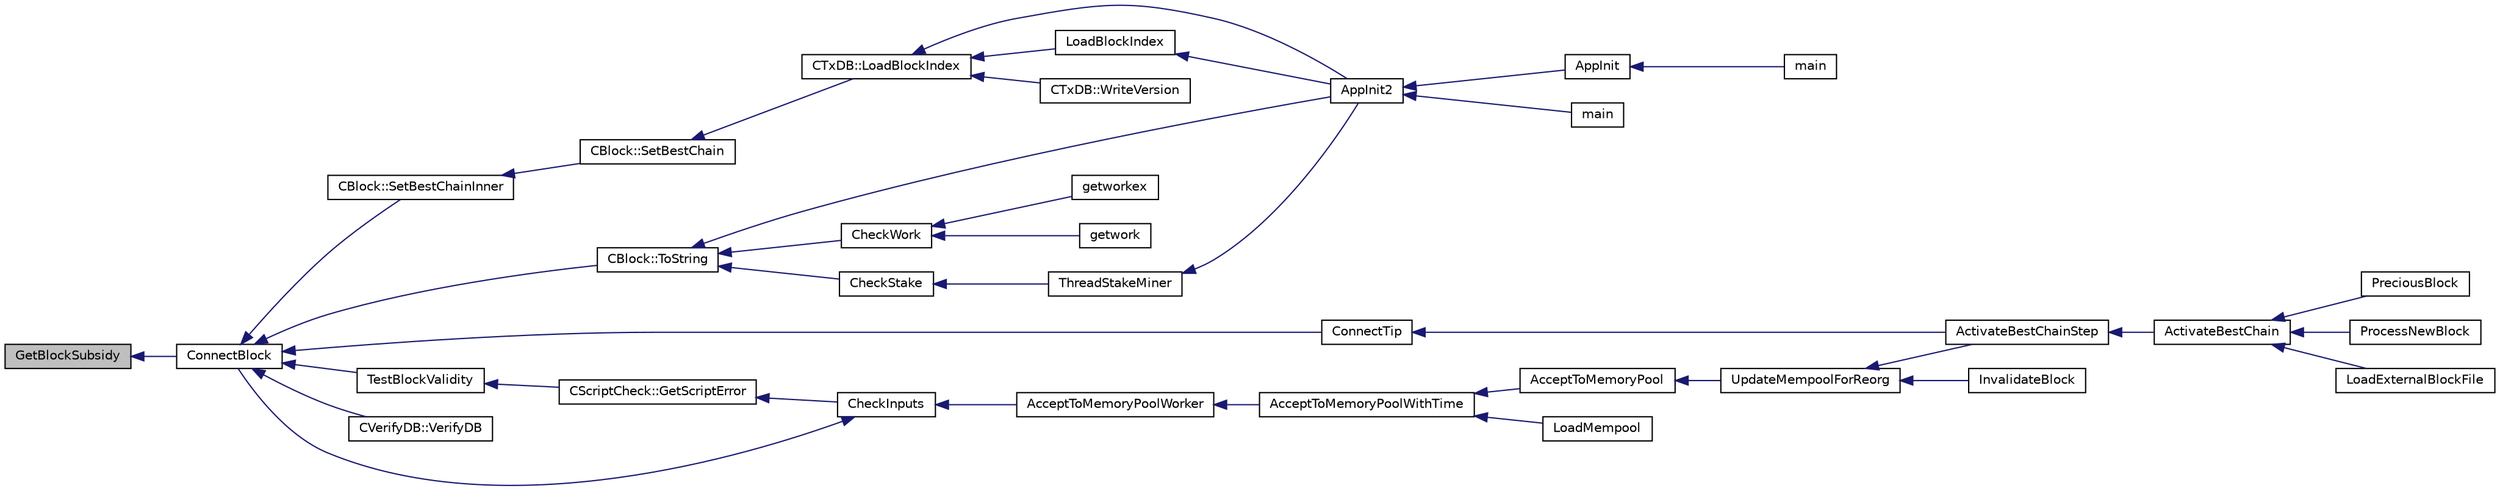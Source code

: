 digraph "GetBlockSubsidy"
{
  edge [fontname="Helvetica",fontsize="10",labelfontname="Helvetica",labelfontsize="10"];
  node [fontname="Helvetica",fontsize="10",shape=record];
  rankdir="LR";
  Node3327 [label="GetBlockSubsidy",height=0.2,width=0.4,color="black", fillcolor="grey75", style="filled", fontcolor="black"];
  Node3327 -> Node3328 [dir="back",color="midnightblue",fontsize="10",style="solid",fontname="Helvetica"];
  Node3328 [label="ConnectBlock",height=0.2,width=0.4,color="black", fillcolor="white", style="filled",URL="$dd/d7d/validation_8cpp.html#afafbb35ee38b98e832fcb8b159942055",tooltip="Apply the effects of this block (with given index) on the UTXO set represented by coins..."];
  Node3328 -> Node3329 [dir="back",color="midnightblue",fontsize="10",style="solid",fontname="Helvetica"];
  Node3329 [label="CBlock::SetBestChainInner",height=0.2,width=0.4,color="black", fillcolor="white", style="filled",URL="$d3/d51/class_c_block.html#a82c90ccbecf89a38ff56d8429514e2c2"];
  Node3329 -> Node3330 [dir="back",color="midnightblue",fontsize="10",style="solid",fontname="Helvetica"];
  Node3330 [label="CBlock::SetBestChain",height=0.2,width=0.4,color="black", fillcolor="white", style="filled",URL="$d3/d51/class_c_block.html#a6e308b2d75d1cfc4a75eda36feb60ca1"];
  Node3330 -> Node3331 [dir="back",color="midnightblue",fontsize="10",style="solid",fontname="Helvetica"];
  Node3331 [label="CTxDB::LoadBlockIndex",height=0.2,width=0.4,color="black", fillcolor="white", style="filled",URL="$d9/d8d/class_c_tx_d_b.html#abcb9df0821d996f811f6604b452a26a0"];
  Node3331 -> Node3332 [dir="back",color="midnightblue",fontsize="10",style="solid",fontname="Helvetica"];
  Node3332 [label="AppInit2",height=0.2,width=0.4,color="black", fillcolor="white", style="filled",URL="$d8/dc0/init_8h.html#a1a4c1bfbf6ba1db77e988b89b9cadfd3",tooltip="Initialize ion. "];
  Node3332 -> Node3333 [dir="back",color="midnightblue",fontsize="10",style="solid",fontname="Helvetica"];
  Node3333 [label="AppInit",height=0.2,width=0.4,color="black", fillcolor="white", style="filled",URL="$d4/d35/iond_8cpp.html#ac59316b767e6984e1285f0531275286b"];
  Node3333 -> Node3334 [dir="back",color="midnightblue",fontsize="10",style="solid",fontname="Helvetica"];
  Node3334 [label="main",height=0.2,width=0.4,color="black", fillcolor="white", style="filled",URL="$d4/d35/iond_8cpp.html#a0ddf1224851353fc92bfbff6f499fa97"];
  Node3332 -> Node3335 [dir="back",color="midnightblue",fontsize="10",style="solid",fontname="Helvetica"];
  Node3335 [label="main",height=0.2,width=0.4,color="black", fillcolor="white", style="filled",URL="$d5/d2d/ion_8cpp.html#a0ddf1224851353fc92bfbff6f499fa97"];
  Node3331 -> Node3336 [dir="back",color="midnightblue",fontsize="10",style="solid",fontname="Helvetica"];
  Node3336 [label="LoadBlockIndex",height=0.2,width=0.4,color="black", fillcolor="white", style="filled",URL="$d4/dbf/main_8h.html#a367f303d34b8a5501ac4d77bebab578c"];
  Node3336 -> Node3332 [dir="back",color="midnightblue",fontsize="10",style="solid",fontname="Helvetica"];
  Node3331 -> Node3337 [dir="back",color="midnightblue",fontsize="10",style="solid",fontname="Helvetica"];
  Node3337 [label="CTxDB::WriteVersion",height=0.2,width=0.4,color="black", fillcolor="white", style="filled",URL="$d9/d8d/class_c_tx_d_b.html#aa30dbf235b1c229896097e1eb1ea9520"];
  Node3328 -> Node3338 [dir="back",color="midnightblue",fontsize="10",style="solid",fontname="Helvetica"];
  Node3338 [label="CBlock::ToString",height=0.2,width=0.4,color="black", fillcolor="white", style="filled",URL="$d3/d51/class_c_block.html#a0e8a98f10831c00ae76b3a831c4804e5"];
  Node3338 -> Node3332 [dir="back",color="midnightblue",fontsize="10",style="solid",fontname="Helvetica"];
  Node3338 -> Node3339 [dir="back",color="midnightblue",fontsize="10",style="solid",fontname="Helvetica"];
  Node3339 [label="CheckWork",height=0.2,width=0.4,color="black", fillcolor="white", style="filled",URL="$de/d13/miner_8h.html#aadd8a05aa6d8fae1c0f4daa5e971a12a",tooltip="Check mined proof-of-work block. "];
  Node3339 -> Node3340 [dir="back",color="midnightblue",fontsize="10",style="solid",fontname="Helvetica"];
  Node3340 [label="getworkex",height=0.2,width=0.4,color="black", fillcolor="white", style="filled",URL="$d4/ddd/rpcmining_8cpp.html#aa40f86dc468a3f2ef4a3bba99e20a069"];
  Node3339 -> Node3341 [dir="back",color="midnightblue",fontsize="10",style="solid",fontname="Helvetica"];
  Node3341 [label="getwork",height=0.2,width=0.4,color="black", fillcolor="white", style="filled",URL="$d4/ddd/rpcmining_8cpp.html#a356be62c93d38267a7da9e1cb644d547"];
  Node3338 -> Node3342 [dir="back",color="midnightblue",fontsize="10",style="solid",fontname="Helvetica"];
  Node3342 [label="CheckStake",height=0.2,width=0.4,color="black", fillcolor="white", style="filled",URL="$de/d13/miner_8h.html#a68be4bcfa03b86095641eac5ca996fed",tooltip="Check mined proof-of-stake block. "];
  Node3342 -> Node3343 [dir="back",color="midnightblue",fontsize="10",style="solid",fontname="Helvetica"];
  Node3343 [label="ThreadStakeMiner",height=0.2,width=0.4,color="black", fillcolor="white", style="filled",URL="$d6/de3/miner_8cpp.html#a31faece5ef0e403969b3d3debd79b352"];
  Node3343 -> Node3332 [dir="back",color="midnightblue",fontsize="10",style="solid",fontname="Helvetica"];
  Node3328 -> Node3344 [dir="back",color="midnightblue",fontsize="10",style="solid",fontname="Helvetica"];
  Node3344 [label="ConnectTip",height=0.2,width=0.4,color="black", fillcolor="white", style="filled",URL="$dd/d7d/validation_8cpp.html#a6aed3630ddc1f0822daf257250d4799a",tooltip="Connect a new block to chainActive. "];
  Node3344 -> Node3345 [dir="back",color="midnightblue",fontsize="10",style="solid",fontname="Helvetica"];
  Node3345 [label="ActivateBestChainStep",height=0.2,width=0.4,color="black", fillcolor="white", style="filled",URL="$dd/d7d/validation_8cpp.html#a4e2b817360d39dc766271f51fc146c96",tooltip="Try to make some progress towards making pindexMostWork the active block. "];
  Node3345 -> Node3346 [dir="back",color="midnightblue",fontsize="10",style="solid",fontname="Helvetica"];
  Node3346 [label="ActivateBestChain",height=0.2,width=0.4,color="black", fillcolor="white", style="filled",URL="$db/d38/validation_8h.html#a81d9ced51eb72d4df66abddb00318b64",tooltip="Find the best known block, and make it the tip of the block chain. "];
  Node3346 -> Node3347 [dir="back",color="midnightblue",fontsize="10",style="solid",fontname="Helvetica"];
  Node3347 [label="PreciousBlock",height=0.2,width=0.4,color="black", fillcolor="white", style="filled",URL="$db/d38/validation_8h.html#a04e493dc156338a1b2f457f7a7feaaa9",tooltip="Mark a block as precious and reorganize. "];
  Node3346 -> Node3348 [dir="back",color="midnightblue",fontsize="10",style="solid",fontname="Helvetica"];
  Node3348 [label="ProcessNewBlock",height=0.2,width=0.4,color="black", fillcolor="white", style="filled",URL="$db/d38/validation_8h.html#a290fce59049c0951b8eb73f0129bf6f0",tooltip="Process an incoming block. "];
  Node3346 -> Node3349 [dir="back",color="midnightblue",fontsize="10",style="solid",fontname="Helvetica"];
  Node3349 [label="LoadExternalBlockFile",height=0.2,width=0.4,color="black", fillcolor="white", style="filled",URL="$db/d38/validation_8h.html#a2233339a13d09038cf2e46f4d0144be4",tooltip="Import blocks from an external file. "];
  Node3328 -> Node3350 [dir="back",color="midnightblue",fontsize="10",style="solid",fontname="Helvetica"];
  Node3350 [label="TestBlockValidity",height=0.2,width=0.4,color="black", fillcolor="white", style="filled",URL="$db/d38/validation_8h.html#a12c39e969c9077605ae8a91730fb78d3",tooltip="Check a block is completely valid from start to finish (only works on top of our current best block..."];
  Node3350 -> Node3351 [dir="back",color="midnightblue",fontsize="10",style="solid",fontname="Helvetica"];
  Node3351 [label="CScriptCheck::GetScriptError",height=0.2,width=0.4,color="black", fillcolor="white", style="filled",URL="$df/d12/class_c_script_check.html#a1340496c37e521c253606b5957173afd"];
  Node3351 -> Node3352 [dir="back",color="midnightblue",fontsize="10",style="solid",fontname="Helvetica"];
  Node3352 [label="CheckInputs",height=0.2,width=0.4,color="black", fillcolor="white", style="filled",URL="$dd/d7d/validation_8cpp.html#a48897c72856156ef5606fc27fe1954f3",tooltip="Check whether all inputs of this transaction are valid (no double spends, scripts & sigs..."];
  Node3352 -> Node3353 [dir="back",color="midnightblue",fontsize="10",style="solid",fontname="Helvetica"];
  Node3353 [label="AcceptToMemoryPoolWorker",height=0.2,width=0.4,color="black", fillcolor="white", style="filled",URL="$dd/d7d/validation_8cpp.html#a274b0623037c72315662a07ecf760176"];
  Node3353 -> Node3354 [dir="back",color="midnightblue",fontsize="10",style="solid",fontname="Helvetica"];
  Node3354 [label="AcceptToMemoryPoolWithTime",height=0.2,width=0.4,color="black", fillcolor="white", style="filled",URL="$dd/d7d/validation_8cpp.html#a7e5d2eb678cdda338b2dc803a2d4999f",tooltip="(try to) add transaction to memory pool with a specified acceptance time "];
  Node3354 -> Node3355 [dir="back",color="midnightblue",fontsize="10",style="solid",fontname="Helvetica"];
  Node3355 [label="AcceptToMemoryPool",height=0.2,width=0.4,color="black", fillcolor="white", style="filled",URL="$db/d38/validation_8h.html#a25cdf856fb2107e0e96fd6bf4c0619cb",tooltip="(try to) add transaction to memory pool plTxnReplaced will be appended to with all transactions repla..."];
  Node3355 -> Node3356 [dir="back",color="midnightblue",fontsize="10",style="solid",fontname="Helvetica"];
  Node3356 [label="UpdateMempoolForReorg",height=0.2,width=0.4,color="black", fillcolor="white", style="filled",URL="$dd/d7d/validation_8cpp.html#aaa1204b724d7b62f09ef22df4c6a592d"];
  Node3356 -> Node3345 [dir="back",color="midnightblue",fontsize="10",style="solid",fontname="Helvetica"];
  Node3356 -> Node3357 [dir="back",color="midnightblue",fontsize="10",style="solid",fontname="Helvetica"];
  Node3357 [label="InvalidateBlock",height=0.2,width=0.4,color="black", fillcolor="white", style="filled",URL="$db/d38/validation_8h.html#adf70cddb5b3b3218a7f22da08dc4a456",tooltip="Mark a block as invalid. "];
  Node3354 -> Node3358 [dir="back",color="midnightblue",fontsize="10",style="solid",fontname="Helvetica"];
  Node3358 [label="LoadMempool",height=0.2,width=0.4,color="black", fillcolor="white", style="filled",URL="$db/d38/validation_8h.html#adea951730b49ef41e5390df5be8d3f1b",tooltip="Load the mempool from disk. "];
  Node3352 -> Node3328 [dir="back",color="midnightblue",fontsize="10",style="solid",fontname="Helvetica"];
  Node3328 -> Node3359 [dir="back",color="midnightblue",fontsize="10",style="solid",fontname="Helvetica"];
  Node3359 [label="CVerifyDB::VerifyDB",height=0.2,width=0.4,color="black", fillcolor="white", style="filled",URL="$d7/da0/class_c_verify_d_b.html#af12e07230f20d23cf01d417d0e785c49"];
}
